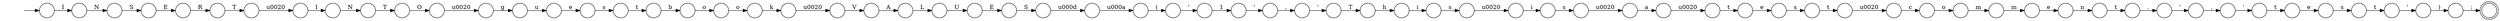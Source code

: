 digraph Automaton {
  rankdir = LR;
  0 [shape=circle,label=""];
  0 -> 53 [label="s"]
  1 [shape=circle,label=""];
  1 -> 9 [label="I"]
  2 [shape=circle,label=""];
  2 -> 52 [label="t"]
  3 [shape=circle,label=""];
  3 -> 7 [label="("]
  4 [shape=circle,label=""];
  4 -> 65 [label="e"]
  5 [shape=circle,label=""];
  5 -> 36 [label=","]
  6 [shape=circle,label=""];
  6 -> 15 [label="E"]
  7 [shape=circle,label=""];
  7 -> 54 [label="'"]
  8 [shape=circle,label=""];
  8 -> 45 [label="o"]
  9 [shape=circle,label=""];
  9 -> 22 [label="N"]
  10 [shape=circle,label=""];
  10 -> 0 [label="i"]
  11 [shape=circle,label=""];
  11 -> 14 [label="A"]
  12 [shape=circle,label=""];
  12 -> 2 [label="s"]
  13 [shape=circle,label=""];
  13 -> 6 [label="U"]
  14 [shape=circle,label=""];
  14 -> 13 [label="L"]
  15 [shape=circle,label=""];
  15 -> 26 [label="S"]
  16 [shape=circle,label=""];
  16 -> 28 [label="'"]
  17 [shape=circle,label=""];
  17 -> 3 [label="\u000a"]
  18 [shape=circle,label=""];
  18 -> 21 [label="\u0020"]
  19 [shape=circle,label=""];
  19 -> 55 [label="N"]
  20 [shape=circle,label=""];
  20 -> 35 [label="\u0020"]
  21 [shape=circle,label=""];
  21 -> 11 [label="V"]
  22 [shape=circle,label=""];
  22 -> 63 [label="T"]
  23 [shape=circle,label=""];
  23 -> 64 [label="m"]
  24 [shape=circle,label=""];
  24 -> 23 [label="o"]
  25 [shape=circle,label=""];
  25 -> 37 [label="u"]
  26 [shape=circle,label=""];
  26 -> 17 [label="\u000d"]
  27 [shape=circle,label=""];
  27 -> 25 [label="g"]
  28 [shape=circle,label=""];
  28 -> 57 [label=")"]
  29 [shape=circle,label=""];
  initial [shape=plaintext,label=""];
  initial -> 29
  29 -> 19 [label="I"]
  30 [shape=circle,label=""];
  30 -> 34 [label="E"]
  31 [shape=circle,label=""];
  31 -> 27 [label="\u0020"]
  32 [shape=circle,label=""];
  32 -> 48 [label="\u0020"]
  33 [shape=circle,label=""];
  33 -> 51 [label="e"]
  34 [shape=circle,label=""];
  34 -> 43 [label="R"]
  35 [shape=circle,label=""];
  35 -> 4 [label="t"]
  36 [shape=circle,label=""];
  36 -> 39 [label="'"]
  37 [shape=circle,label=""];
  37 -> 12 [label="e"]
  38 [shape=circle,label=""];
  38 -> 69 [label="h"]
  39 [shape=circle,label=""];
  39 -> 33 [label="t"]
  40 [shape=circle,label=""];
  40 -> 16 [label="t"]
  41 [shape=circle,label=""];
  41 -> 58 [label="s"]
  42 [shape=circle,label=""];
  42 -> 5 [label="'"]
  43 [shape=circle,label=""];
  43 -> 67 [label="T"]
  44 [shape=circle,label=""];
  44 -> 8 [label="o"]
  45 [shape=circle,label=""];
  45 -> 18 [label="k"]
  46 [shape=circle,label=""];
  46 -> 49 [label="'"]
  47 [shape=circle,label=""];
  47 -> 42 [label="."]
  48 [shape=circle,label=""];
  48 -> 24 [label="c"]
  49 [shape=circle,label=""];
  49 -> 50 [label=","]
  50 [shape=circle,label=""];
  50 -> 68 [label="'"]
  51 [shape=circle,label=""];
  51 -> 40 [label="s"]
  52 [shape=circle,label=""];
  52 -> 44 [label="b"]
  53 [shape=circle,label=""];
  53 -> 56 [label="\u0020"]
  54 [shape=circle,label=""];
  54 -> 46 [label="1"]
  55 [shape=circle,label=""];
  55 -> 30 [label="S"]
  56 [shape=circle,label=""];
  56 -> 20 [label="a"]
  57 [shape=circle,label=""];
  57 -> 59 [label=";"]
  58 [shape=circle,label=""];
  58 -> 10 [label="\u0020"]
  59 [shape=doublecircle,label=""];
  60 [shape=circle,label=""];
  60 -> 66 [label="e"]
  61 [shape=circle,label=""];
  61 -> 47 [label="t"]
  62 [shape=circle,label=""];
  62 -> 32 [label="t"]
  63 [shape=circle,label=""];
  63 -> 31 [label="O"]
  64 [shape=circle,label=""];
  64 -> 60 [label="m"]
  65 [shape=circle,label=""];
  65 -> 62 [label="s"]
  66 [shape=circle,label=""];
  66 -> 61 [label="n"]
  67 [shape=circle,label=""];
  67 -> 1 [label="\u0020"]
  68 [shape=circle,label=""];
  68 -> 38 [label="T"]
  69 [shape=circle,label=""];
  69 -> 41 [label="i"]
}

